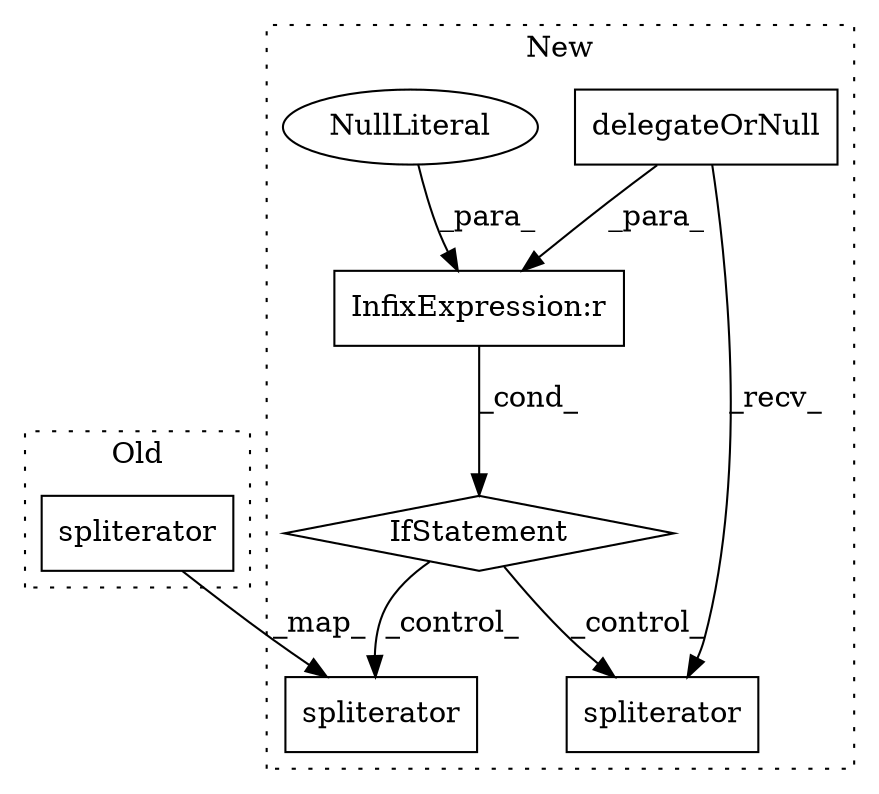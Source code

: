 digraph G {
subgraph cluster0 {
1 [label="spliterator" a="32" s="17650,17723" l="12,1" shape="box"];
label = "Old";
style="dotted";
}
subgraph cluster1 {
2 [label="spliterator" a="32" s="20463,20536" l="12,1" shape="box"];
3 [label="IfStatement" a="25" s="20406" l="11" shape="diamond"];
4 [label="delegateOrNull" a="32" s="20359" l="16" shape="box"];
5 [label="InfixExpression:r" a="27" s="20397" l="4" shape="box"];
6 [label="NullLiteral" a="33" s="20401" l="4" shape="ellipse"];
7 [label="spliterator" a="32" s="20426" l="13" shape="box"];
label = "New";
style="dotted";
}
1 -> 2 [label="_map_"];
3 -> 7 [label="_control_"];
3 -> 2 [label="_control_"];
4 -> 7 [label="_recv_"];
4 -> 5 [label="_para_"];
5 -> 3 [label="_cond_"];
6 -> 5 [label="_para_"];
}